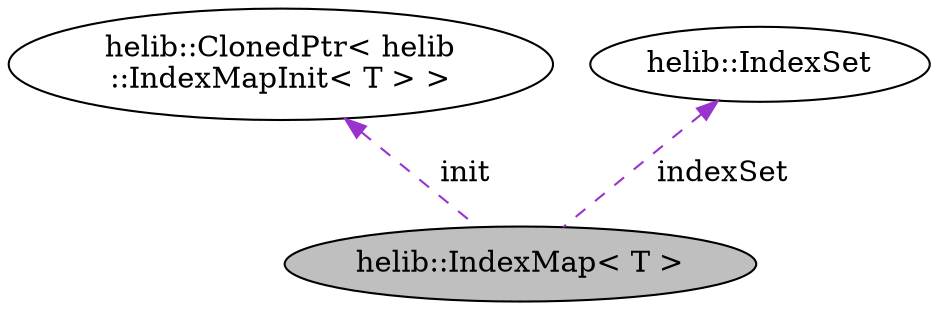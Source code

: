 digraph "helib::IndexMap&lt; T &gt;"
{
  N1 [label="helib::IndexMap\< T \>",color="black", fillcolor="grey75", style="filled", fontcolor="black"];
  N2 -> N1 [dir="back",color="darkorchid3",style="dashed",label=" init" ];
  N2 [label="helib::ClonedPtr\< helib\l::IndexMapInit\< T \> \>",color="black", fillcolor="white", style="filled"];
  N3 -> N1 [dir="back",color="darkorchid3",style="dashed",label=" indexSet" ];
  N3 [label="helib::IndexSet",color="black", fillcolor="white", style="filled",tooltip="A dynamic set of non-negative integers. "];
}

